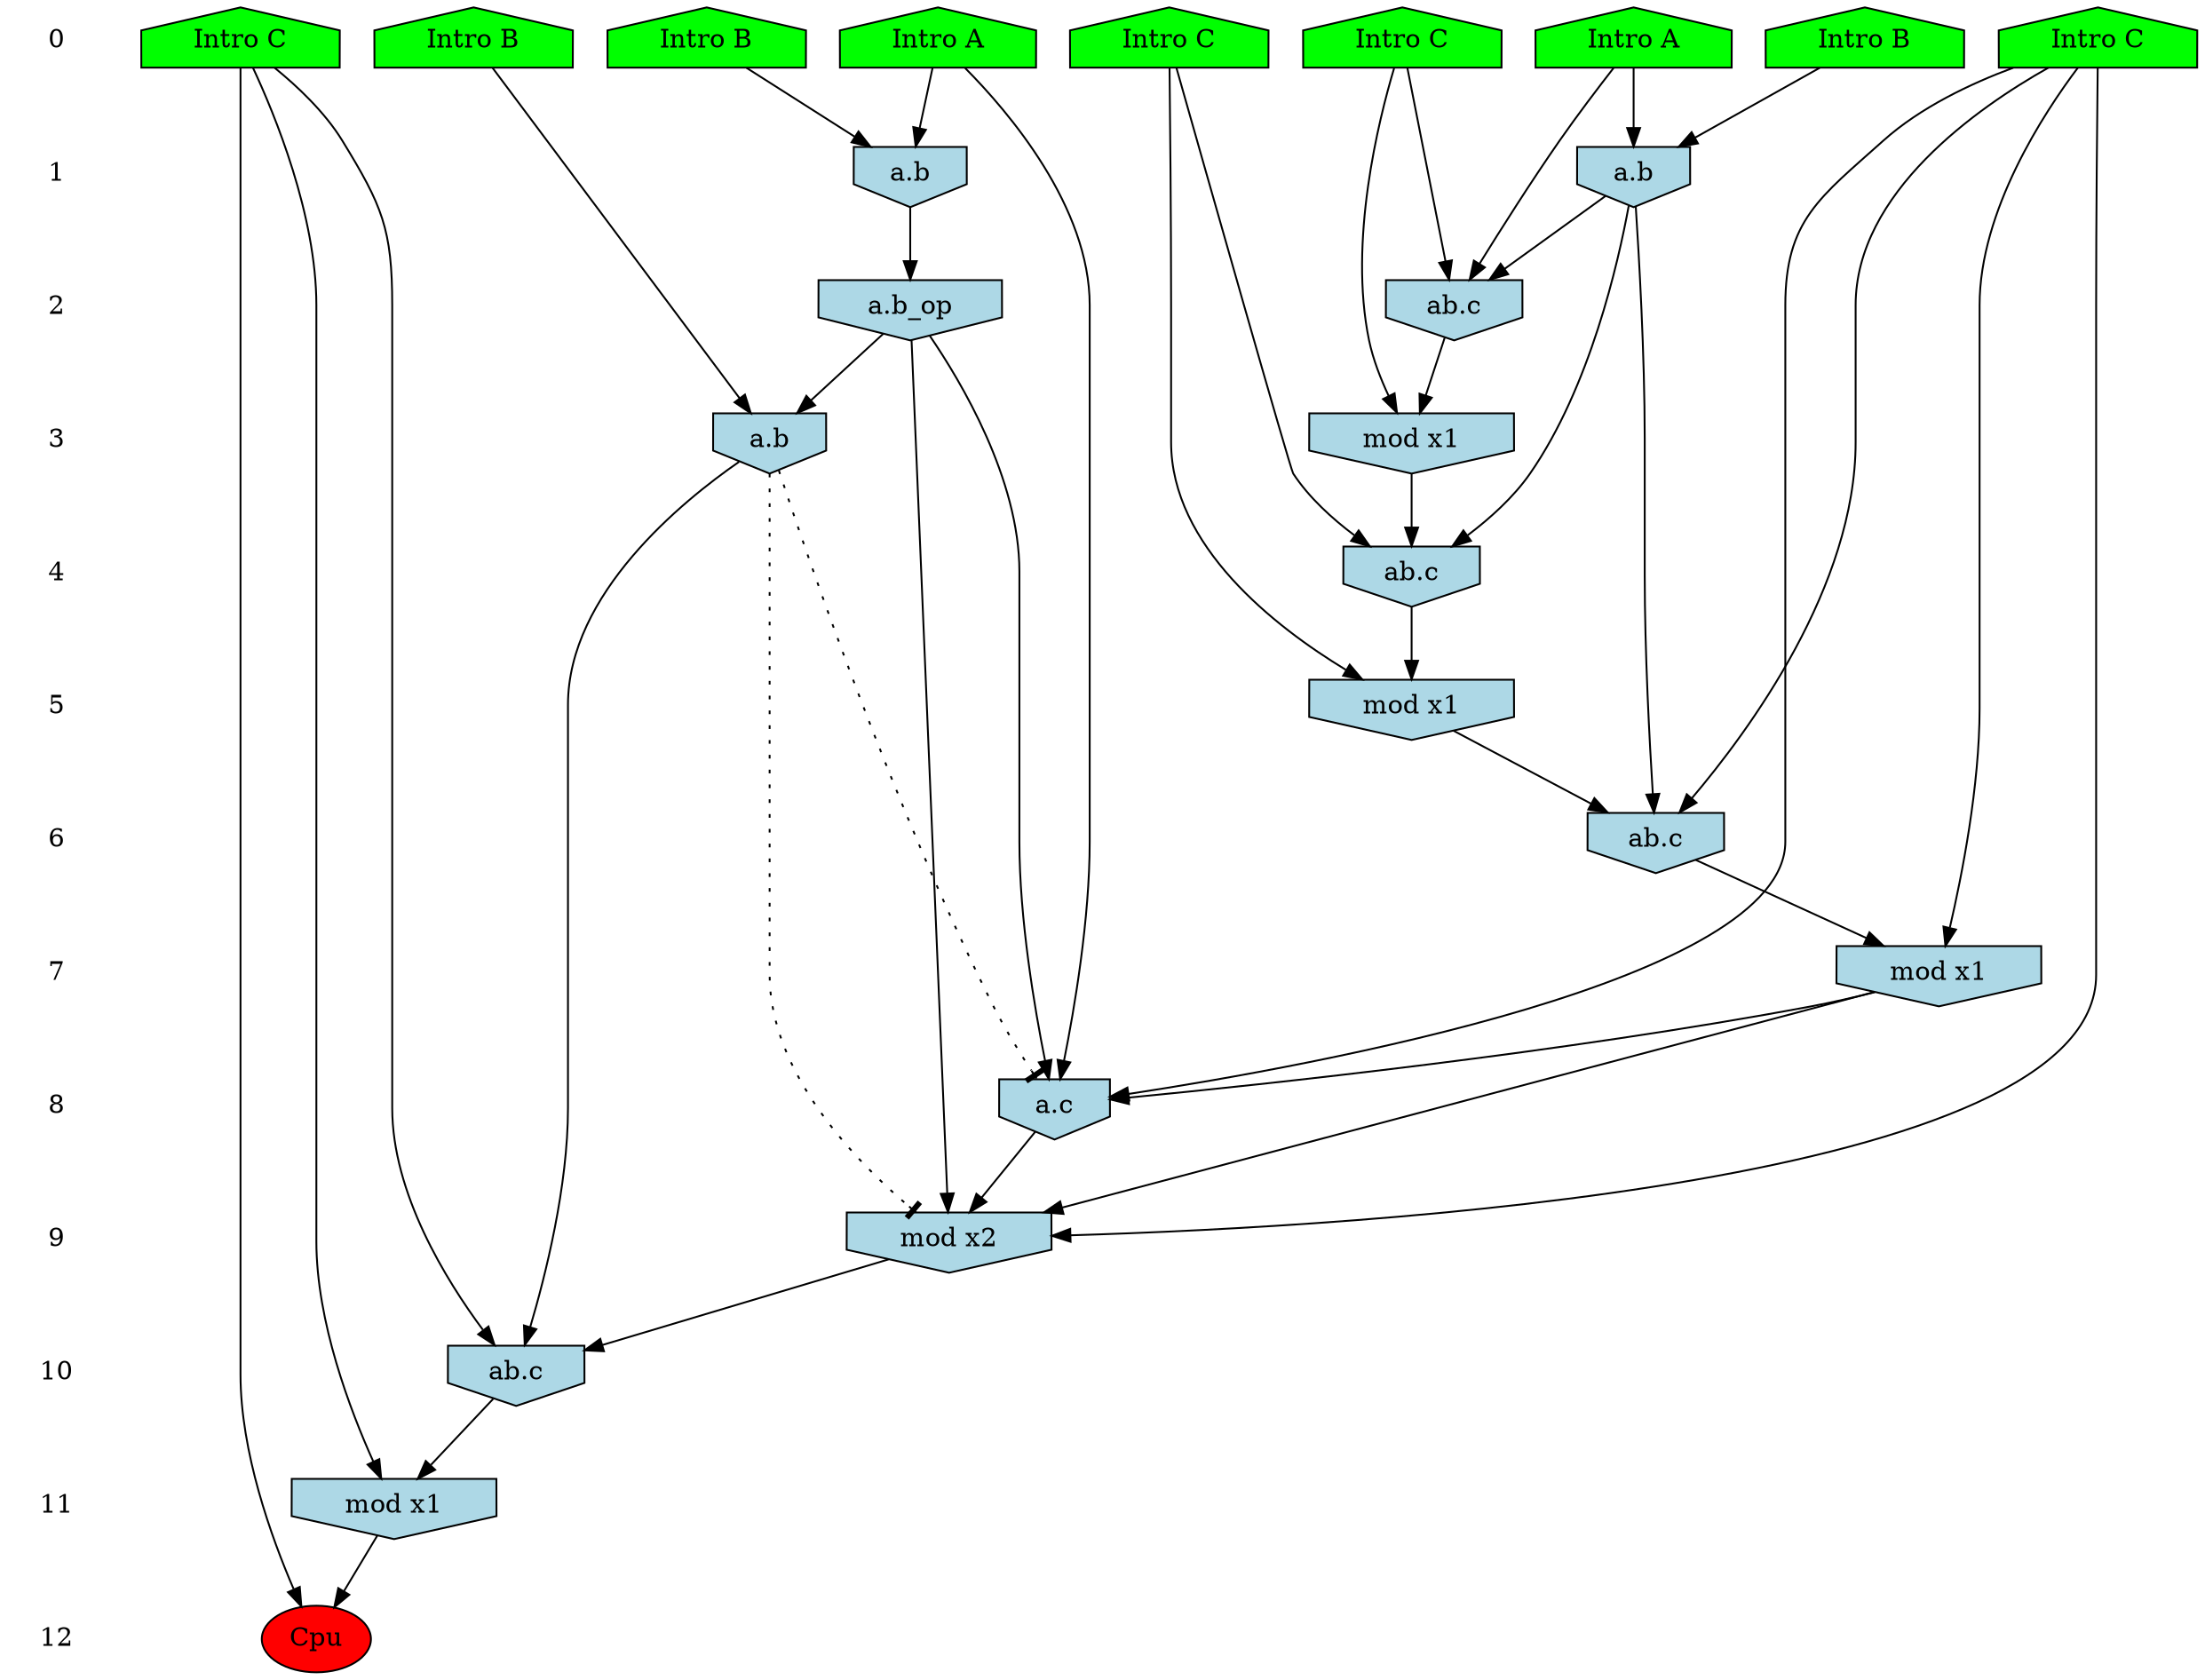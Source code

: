 /* Compression of 1 causal flows obtained in average at 1.915785E+01 t.u */
/* Compressed causal flows were: [3498] */
digraph G{
 ranksep=.5 ; 
{ rank = same ; "0" [shape=plaintext] ; node_1 [label ="Intro B", shape=house, style=filled, fillcolor=green] ;
node_2 [label ="Intro A", shape=house, style=filled, fillcolor=green] ;
node_3 [label ="Intro B", shape=house, style=filled, fillcolor=green] ;
node_4 [label ="Intro B", shape=house, style=filled, fillcolor=green] ;
node_5 [label ="Intro A", shape=house, style=filled, fillcolor=green] ;
node_6 [label ="Intro C", shape=house, style=filled, fillcolor=green] ;
node_7 [label ="Intro C", shape=house, style=filled, fillcolor=green] ;
node_8 [label ="Intro C", shape=house, style=filled, fillcolor=green] ;
node_9 [label ="Intro C", shape=house, style=filled, fillcolor=green] ;
}
{ rank = same ; "1" [shape=plaintext] ; node_10 [label="a.b", shape=invhouse, style=filled, fillcolor = lightblue] ;
node_17 [label="a.b", shape=invhouse, style=filled, fillcolor = lightblue] ;
}
{ rank = same ; "2" [shape=plaintext] ; node_11 [label="ab.c", shape=invhouse, style=filled, fillcolor = lightblue] ;
node_18 [label="a.b_op", shape=invhouse, style=filled, fillcolor = lightblue] ;
}
{ rank = same ; "3" [shape=plaintext] ; node_12 [label="mod x1", shape=invhouse, style=filled, fillcolor = lightblue] ;
node_21 [label="a.b", shape=invhouse, style=filled, fillcolor = lightblue] ;
}
{ rank = same ; "4" [shape=plaintext] ; node_13 [label="ab.c", shape=invhouse, style=filled, fillcolor = lightblue] ;
}
{ rank = same ; "5" [shape=plaintext] ; node_14 [label="mod x1", shape=invhouse, style=filled, fillcolor = lightblue] ;
}
{ rank = same ; "6" [shape=plaintext] ; node_15 [label="ab.c", shape=invhouse, style=filled, fillcolor = lightblue] ;
}
{ rank = same ; "7" [shape=plaintext] ; node_16 [label="mod x1", shape=invhouse, style=filled, fillcolor = lightblue] ;
}
{ rank = same ; "8" [shape=plaintext] ; node_19 [label="a.c", shape=invhouse, style=filled, fillcolor = lightblue] ;
}
{ rank = same ; "9" [shape=plaintext] ; node_20 [label="mod x2", shape=invhouse, style=filled, fillcolor = lightblue] ;
}
{ rank = same ; "10" [shape=plaintext] ; node_22 [label="ab.c", shape=invhouse, style=filled, fillcolor = lightblue] ;
}
{ rank = same ; "11" [shape=plaintext] ; node_23 [label="mod x1", shape=invhouse, style=filled, fillcolor = lightblue] ;
}
{ rank = same ; "12" [shape=plaintext] ; node_24 [label ="Cpu", style=filled, fillcolor=red] ;
}
"0" -> "1" [style="invis"]; 
"1" -> "2" [style="invis"]; 
"2" -> "3" [style="invis"]; 
"3" -> "4" [style="invis"]; 
"4" -> "5" [style="invis"]; 
"5" -> "6" [style="invis"]; 
"6" -> "7" [style="invis"]; 
"7" -> "8" [style="invis"]; 
"8" -> "9" [style="invis"]; 
"9" -> "10" [style="invis"]; 
"10" -> "11" [style="invis"]; 
"11" -> "12" [style="invis"]; 
node_2 -> node_10
node_3 -> node_10
node_2 -> node_11
node_7 -> node_11
node_10 -> node_11
node_7 -> node_12
node_11 -> node_12
node_9 -> node_13
node_10 -> node_13
node_12 -> node_13
node_9 -> node_14
node_13 -> node_14
node_8 -> node_15
node_10 -> node_15
node_14 -> node_15
node_8 -> node_16
node_15 -> node_16
node_4 -> node_17
node_5 -> node_17
node_17 -> node_18
node_5 -> node_19
node_8 -> node_19
node_16 -> node_19
node_18 -> node_19
node_8 -> node_20
node_16 -> node_20
node_18 -> node_20
node_19 -> node_20
node_1 -> node_21
node_18 -> node_21
node_6 -> node_22
node_20 -> node_22
node_21 -> node_22
node_6 -> node_23
node_22 -> node_23
node_6 -> node_24
node_23 -> node_24
node_21 -> node_20 [style=dotted, arrowhead = tee] 
node_21 -> node_19 [style=dotted, arrowhead = tee] 
}
/*
 Dot generation time: 0.000107
*/